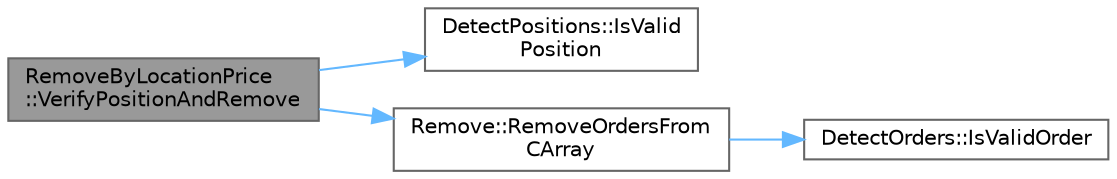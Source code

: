 digraph "RemoveByLocationPrice::VerifyPositionAndRemove"
{
 // LATEX_PDF_SIZE
  bgcolor="transparent";
  edge [fontname=Helvetica,fontsize=10,labelfontname=Helvetica,labelfontsize=10];
  node [fontname=Helvetica,fontsize=10,shape=box,height=0.2,width=0.4];
  rankdir="LR";
  Node1 [id="Node000001",label="RemoveByLocationPrice\l::VerifyPositionAndRemove",height=0.2,width=0.4,color="gray40", fillcolor="grey60", style="filled", fontcolor="black",tooltip="Verifies positions and removes orders from the opposite array based on the position location."];
  Node1 -> Node2 [id="edge1_Node000001_Node000002",color="steelblue1",style="solid",tooltip=" "];
  Node2 [id="Node000002",label="DetectPositions::IsValid\lPosition",height=0.2,width=0.4,color="grey40", fillcolor="white", style="filled",URL="$class_detect_positions.html#a1af3b4bf93b331021a6369963ee90a4a",tooltip="Checks if a position is valid."];
  Node1 -> Node3 [id="edge2_Node000001_Node000003",color="steelblue1",style="solid",tooltip=" "];
  Node3 [id="Node000003",label="Remove::RemoveOrdersFrom\lCArray",height=0.2,width=0.4,color="grey40", fillcolor="white", style="filled",URL="$class_remove.html#a33ef26df24e4c75ae76753c6e64c011c",tooltip="Removes orders from an array of order tickets."];
  Node3 -> Node4 [id="edge3_Node000003_Node000004",color="steelblue1",style="solid",tooltip=" "];
  Node4 [id="Node000004",label="DetectOrders::IsValidOrder",height=0.2,width=0.4,color="grey40", fillcolor="white", style="filled",URL="$class_detect_orders.html#a39a3424d89b2ac42c217b911d6d3e23f",tooltip="Checks if an order is valid."];
}
